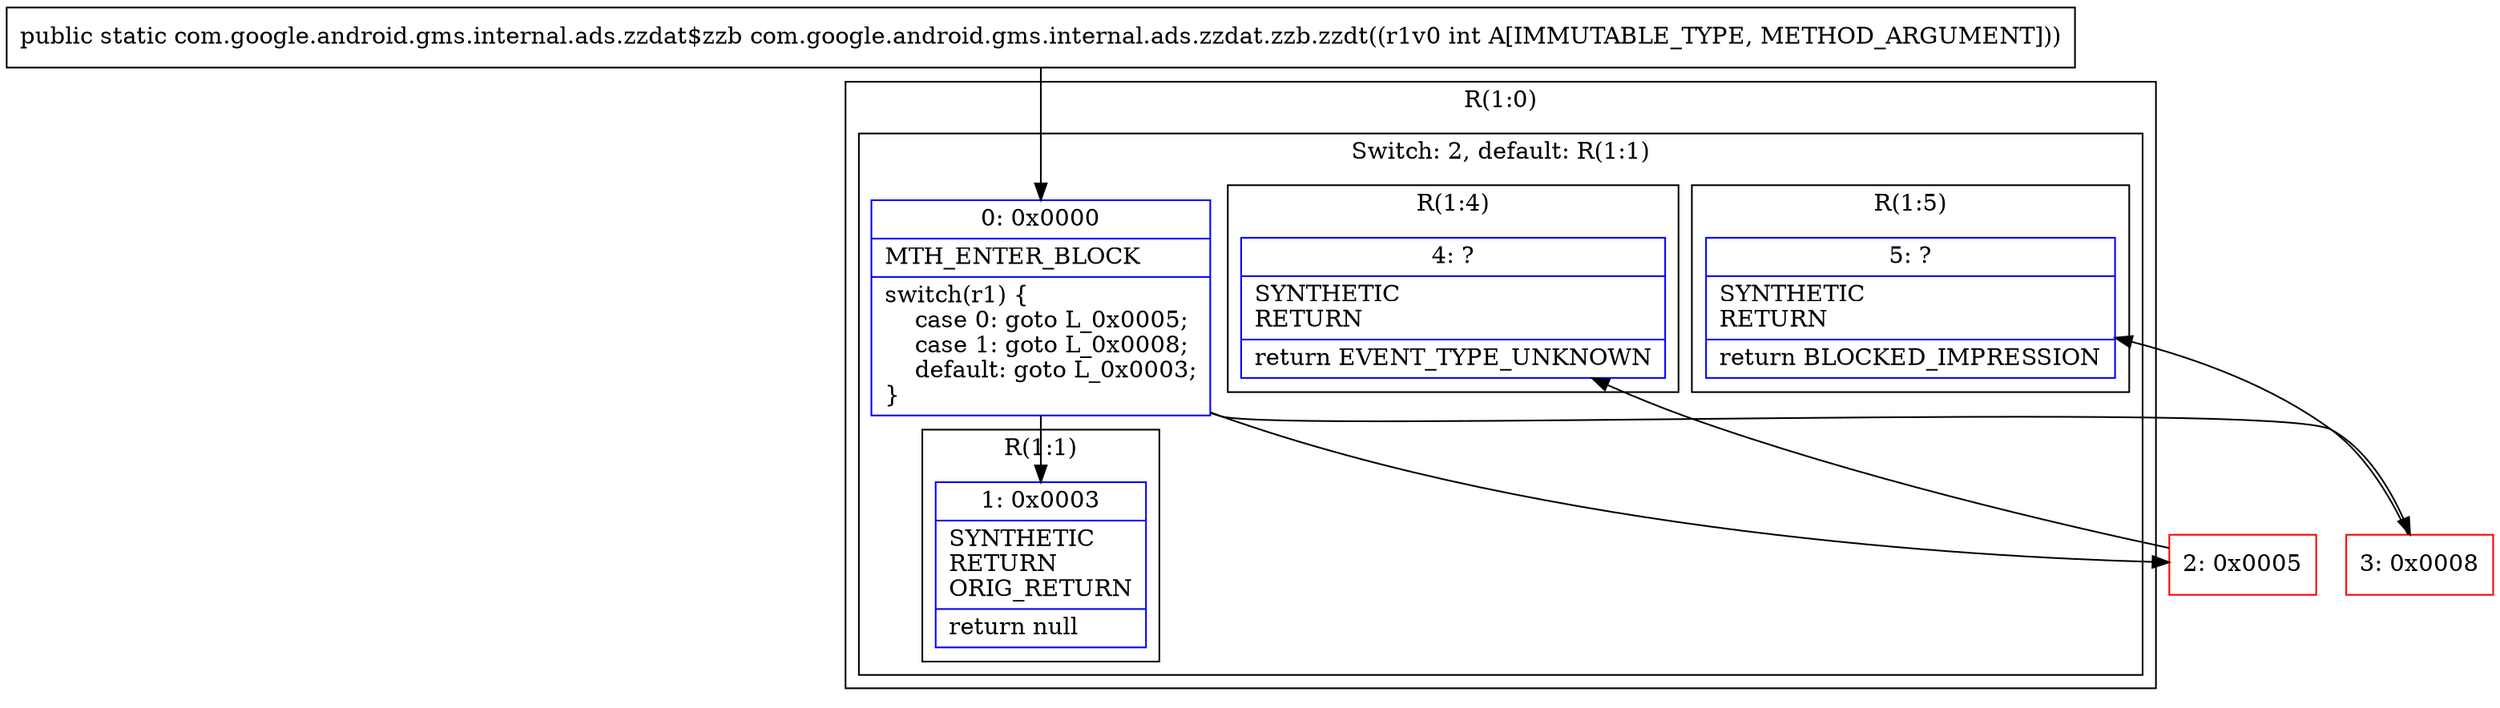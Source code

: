 digraph "CFG forcom.google.android.gms.internal.ads.zzdat.zzb.zzdt(I)Lcom\/google\/android\/gms\/internal\/ads\/zzdat$zzb;" {
subgraph cluster_Region_2073372091 {
label = "R(1:0)";
node [shape=record,color=blue];
subgraph cluster_SwitchRegion_179896397 {
label = "Switch: 2, default: R(1:1)";
node [shape=record,color=blue];
Node_0 [shape=record,label="{0\:\ 0x0000|MTH_ENTER_BLOCK\l|switch(r1) \{\l    case 0: goto L_0x0005;\l    case 1: goto L_0x0008;\l    default: goto L_0x0003;\l\}\l}"];
subgraph cluster_Region_1673331262 {
label = "R(1:4)";
node [shape=record,color=blue];
Node_4 [shape=record,label="{4\:\ ?|SYNTHETIC\lRETURN\l|return EVENT_TYPE_UNKNOWN\l}"];
}
subgraph cluster_Region_553246391 {
label = "R(1:5)";
node [shape=record,color=blue];
Node_5 [shape=record,label="{5\:\ ?|SYNTHETIC\lRETURN\l|return BLOCKED_IMPRESSION\l}"];
}
subgraph cluster_Region_1922277358 {
label = "R(1:1)";
node [shape=record,color=blue];
Node_1 [shape=record,label="{1\:\ 0x0003|SYNTHETIC\lRETURN\lORIG_RETURN\l|return null\l}"];
}
}
}
Node_2 [shape=record,color=red,label="{2\:\ 0x0005}"];
Node_3 [shape=record,color=red,label="{3\:\ 0x0008}"];
MethodNode[shape=record,label="{public static com.google.android.gms.internal.ads.zzdat$zzb com.google.android.gms.internal.ads.zzdat.zzb.zzdt((r1v0 int A[IMMUTABLE_TYPE, METHOD_ARGUMENT])) }"];
MethodNode -> Node_0;
Node_0 -> Node_1;
Node_0 -> Node_2;
Node_0 -> Node_3;
Node_2 -> Node_4;
Node_3 -> Node_5;
}


